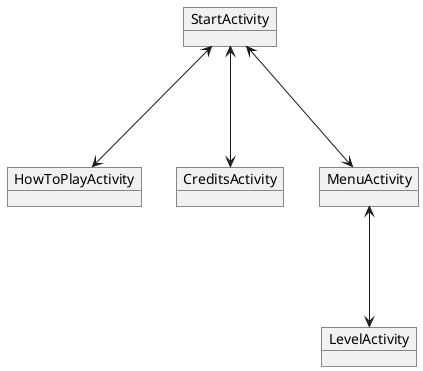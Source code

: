 @startuml
'https://plantuml.com/object-diagram

object StartActivity
object HowToPlayActivity
object CreditsActivity
object MenuActivity
object LevelActivity

StartActivity <---> MenuActivity
StartActivity <---> CreditsActivity
StartActivity <---> HowToPlayActivity
MenuActivity <---> LevelActivity
@enduml
